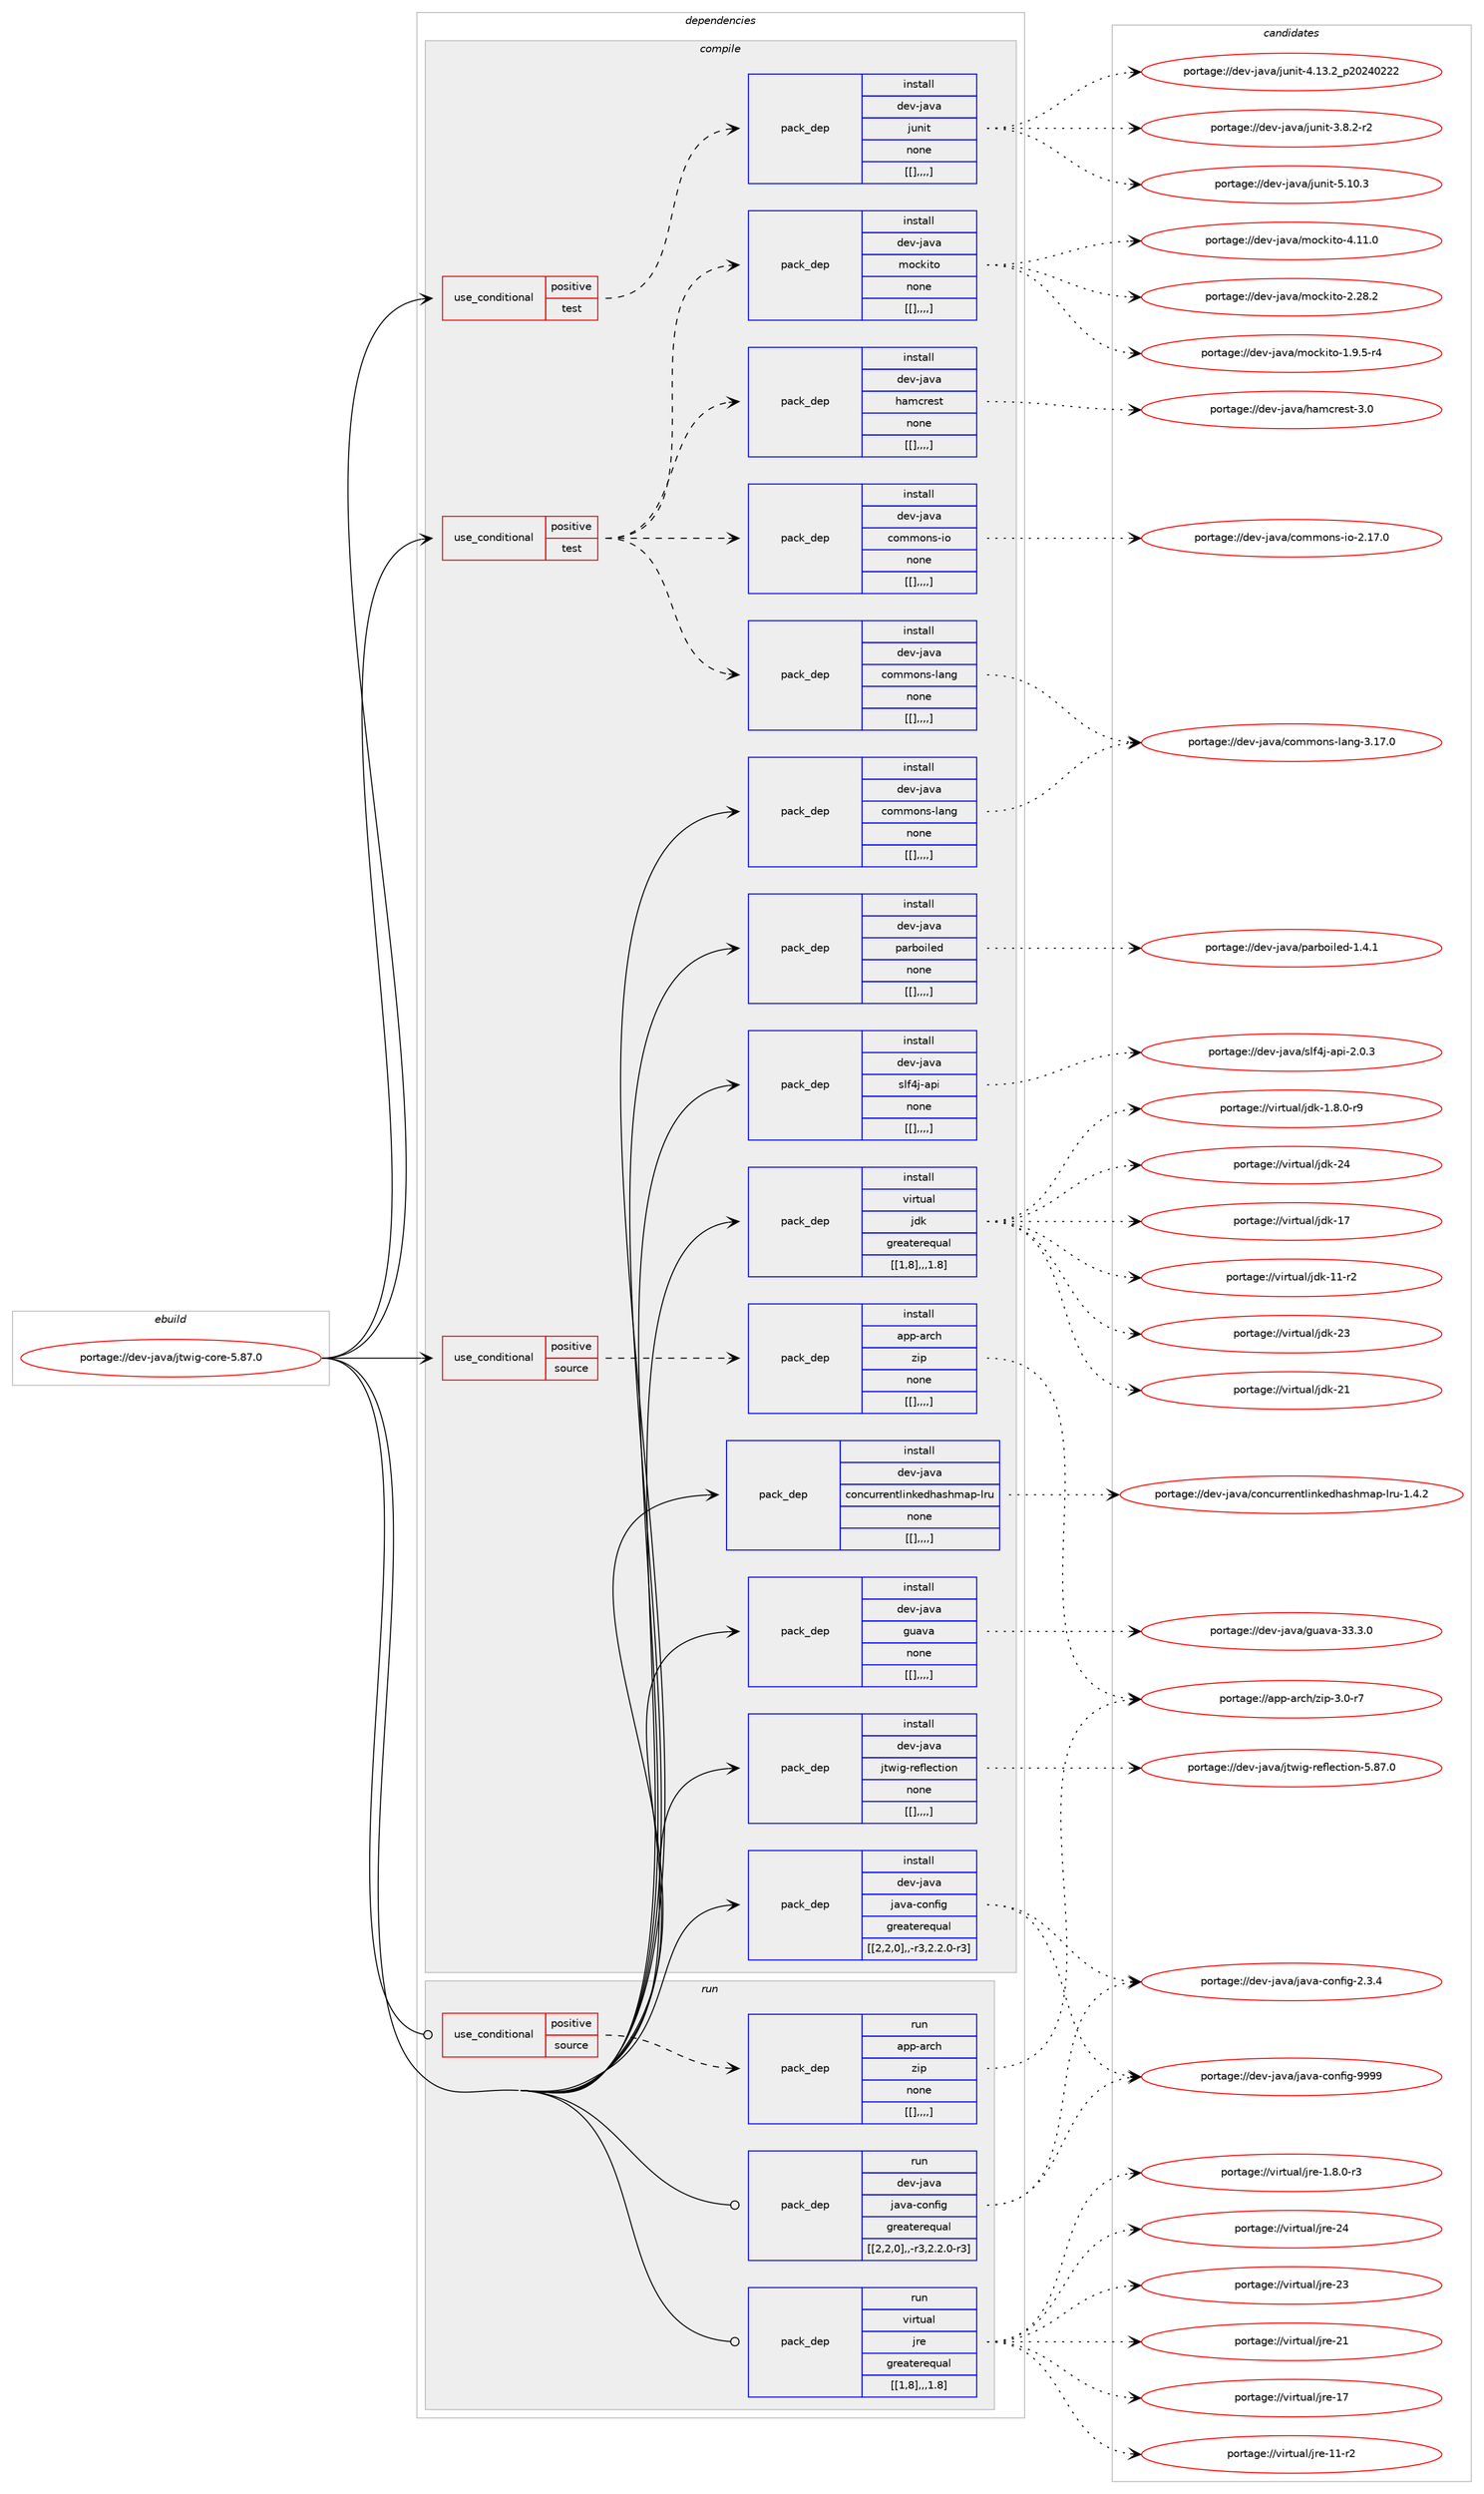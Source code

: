 digraph prolog {

# *************
# Graph options
# *************

newrank=true;
concentrate=true;
compound=true;
graph [rankdir=LR,fontname=Helvetica,fontsize=10,ranksep=1.5];#, ranksep=2.5, nodesep=0.2];
edge  [arrowhead=vee];
node  [fontname=Helvetica,fontsize=10];

# **********
# The ebuild
# **********

subgraph cluster_leftcol {
color=gray;
label=<<i>ebuild</i>>;
id [label="portage://dev-java/jtwig-core-5.87.0", color=red, width=4, href="../dev-java/jtwig-core-5.87.0.svg"];
}

# ****************
# The dependencies
# ****************

subgraph cluster_midcol {
color=gray;
label=<<i>dependencies</i>>;
subgraph cluster_compile {
fillcolor="#eeeeee";
style=filled;
label=<<i>compile</i>>;
subgraph cond23972 {
dependency99750 [label=<<TABLE BORDER="0" CELLBORDER="1" CELLSPACING="0" CELLPADDING="4"><TR><TD ROWSPAN="3" CELLPADDING="10">use_conditional</TD></TR><TR><TD>positive</TD></TR><TR><TD>source</TD></TR></TABLE>>, shape=none, color=red];
subgraph pack74661 {
dependency99796 [label=<<TABLE BORDER="0" CELLBORDER="1" CELLSPACING="0" CELLPADDING="4" WIDTH="220"><TR><TD ROWSPAN="6" CELLPADDING="30">pack_dep</TD></TR><TR><TD WIDTH="110">install</TD></TR><TR><TD>app-arch</TD></TR><TR><TD>zip</TD></TR><TR><TD>none</TD></TR><TR><TD>[[],,,,]</TD></TR></TABLE>>, shape=none, color=blue];
}
dependency99750:e -> dependency99796:w [weight=20,style="dashed",arrowhead="vee"];
}
id:e -> dependency99750:w [weight=20,style="solid",arrowhead="vee"];
subgraph cond23992 {
dependency99842 [label=<<TABLE BORDER="0" CELLBORDER="1" CELLSPACING="0" CELLPADDING="4"><TR><TD ROWSPAN="3" CELLPADDING="10">use_conditional</TD></TR><TR><TD>positive</TD></TR><TR><TD>test</TD></TR></TABLE>>, shape=none, color=red];
subgraph pack74735 {
dependency99873 [label=<<TABLE BORDER="0" CELLBORDER="1" CELLSPACING="0" CELLPADDING="4" WIDTH="220"><TR><TD ROWSPAN="6" CELLPADDING="30">pack_dep</TD></TR><TR><TD WIDTH="110">install</TD></TR><TR><TD>dev-java</TD></TR><TR><TD>commons-io</TD></TR><TR><TD>none</TD></TR><TR><TD>[[],,,,]</TD></TR></TABLE>>, shape=none, color=blue];
}
dependency99842:e -> dependency99873:w [weight=20,style="dashed",arrowhead="vee"];
subgraph pack74767 {
dependency99911 [label=<<TABLE BORDER="0" CELLBORDER="1" CELLSPACING="0" CELLPADDING="4" WIDTH="220"><TR><TD ROWSPAN="6" CELLPADDING="30">pack_dep</TD></TR><TR><TD WIDTH="110">install</TD></TR><TR><TD>dev-java</TD></TR><TR><TD>commons-lang</TD></TR><TR><TD>none</TD></TR><TR><TD>[[],,,,]</TD></TR></TABLE>>, shape=none, color=blue];
}
dependency99842:e -> dependency99911:w [weight=20,style="dashed",arrowhead="vee"];
subgraph pack74797 {
dependency99942 [label=<<TABLE BORDER="0" CELLBORDER="1" CELLSPACING="0" CELLPADDING="4" WIDTH="220"><TR><TD ROWSPAN="6" CELLPADDING="30">pack_dep</TD></TR><TR><TD WIDTH="110">install</TD></TR><TR><TD>dev-java</TD></TR><TR><TD>hamcrest</TD></TR><TR><TD>none</TD></TR><TR><TD>[[],,,,]</TD></TR></TABLE>>, shape=none, color=blue];
}
dependency99842:e -> dependency99942:w [weight=20,style="dashed",arrowhead="vee"];
subgraph pack74810 {
dependency99986 [label=<<TABLE BORDER="0" CELLBORDER="1" CELLSPACING="0" CELLPADDING="4" WIDTH="220"><TR><TD ROWSPAN="6" CELLPADDING="30">pack_dep</TD></TR><TR><TD WIDTH="110">install</TD></TR><TR><TD>dev-java</TD></TR><TR><TD>mockito</TD></TR><TR><TD>none</TD></TR><TR><TD>[[],,,,]</TD></TR></TABLE>>, shape=none, color=blue];
}
dependency99842:e -> dependency99986:w [weight=20,style="dashed",arrowhead="vee"];
}
id:e -> dependency99842:w [weight=20,style="solid",arrowhead="vee"];
subgraph cond24022 {
dependency100021 [label=<<TABLE BORDER="0" CELLBORDER="1" CELLSPACING="0" CELLPADDING="4"><TR><TD ROWSPAN="3" CELLPADDING="10">use_conditional</TD></TR><TR><TD>positive</TD></TR><TR><TD>test</TD></TR></TABLE>>, shape=none, color=red];
subgraph pack74902 {
dependency100109 [label=<<TABLE BORDER="0" CELLBORDER="1" CELLSPACING="0" CELLPADDING="4" WIDTH="220"><TR><TD ROWSPAN="6" CELLPADDING="30">pack_dep</TD></TR><TR><TD WIDTH="110">install</TD></TR><TR><TD>dev-java</TD></TR><TR><TD>junit</TD></TR><TR><TD>none</TD></TR><TR><TD>[[],,,,]</TD></TR></TABLE>>, shape=none, color=blue];
}
dependency100021:e -> dependency100109:w [weight=20,style="dashed",arrowhead="vee"];
}
id:e -> dependency100021:w [weight=20,style="solid",arrowhead="vee"];
subgraph pack74945 {
dependency100113 [label=<<TABLE BORDER="0" CELLBORDER="1" CELLSPACING="0" CELLPADDING="4" WIDTH="220"><TR><TD ROWSPAN="6" CELLPADDING="30">pack_dep</TD></TR><TR><TD WIDTH="110">install</TD></TR><TR><TD>dev-java</TD></TR><TR><TD>commons-lang</TD></TR><TR><TD>none</TD></TR><TR><TD>[[],,,,]</TD></TR></TABLE>>, shape=none, color=blue];
}
id:e -> dependency100113:w [weight=20,style="solid",arrowhead="vee"];
subgraph pack74961 {
dependency100153 [label=<<TABLE BORDER="0" CELLBORDER="1" CELLSPACING="0" CELLPADDING="4" WIDTH="220"><TR><TD ROWSPAN="6" CELLPADDING="30">pack_dep</TD></TR><TR><TD WIDTH="110">install</TD></TR><TR><TD>dev-java</TD></TR><TR><TD>concurrentlinkedhashmap-lru</TD></TR><TR><TD>none</TD></TR><TR><TD>[[],,,,]</TD></TR></TABLE>>, shape=none, color=blue];
}
id:e -> dependency100153:w [weight=20,style="solid",arrowhead="vee"];
subgraph pack75033 {
dependency100223 [label=<<TABLE BORDER="0" CELLBORDER="1" CELLSPACING="0" CELLPADDING="4" WIDTH="220"><TR><TD ROWSPAN="6" CELLPADDING="30">pack_dep</TD></TR><TR><TD WIDTH="110">install</TD></TR><TR><TD>dev-java</TD></TR><TR><TD>guava</TD></TR><TR><TD>none</TD></TR><TR><TD>[[],,,,]</TD></TR></TABLE>>, shape=none, color=blue];
}
id:e -> dependency100223:w [weight=20,style="solid",arrowhead="vee"];
subgraph pack75050 {
dependency100266 [label=<<TABLE BORDER="0" CELLBORDER="1" CELLSPACING="0" CELLPADDING="4" WIDTH="220"><TR><TD ROWSPAN="6" CELLPADDING="30">pack_dep</TD></TR><TR><TD WIDTH="110">install</TD></TR><TR><TD>dev-java</TD></TR><TR><TD>java-config</TD></TR><TR><TD>greaterequal</TD></TR><TR><TD>[[2,2,0],,-r3,2.2.0-r3]</TD></TR></TABLE>>, shape=none, color=blue];
}
id:e -> dependency100266:w [weight=20,style="solid",arrowhead="vee"];
subgraph pack75066 {
dependency100308 [label=<<TABLE BORDER="0" CELLBORDER="1" CELLSPACING="0" CELLPADDING="4" WIDTH="220"><TR><TD ROWSPAN="6" CELLPADDING="30">pack_dep</TD></TR><TR><TD WIDTH="110">install</TD></TR><TR><TD>dev-java</TD></TR><TR><TD>jtwig-reflection</TD></TR><TR><TD>none</TD></TR><TR><TD>[[],,,,]</TD></TR></TABLE>>, shape=none, color=blue];
}
id:e -> dependency100308:w [weight=20,style="solid",arrowhead="vee"];
subgraph pack75100 {
dependency100326 [label=<<TABLE BORDER="0" CELLBORDER="1" CELLSPACING="0" CELLPADDING="4" WIDTH="220"><TR><TD ROWSPAN="6" CELLPADDING="30">pack_dep</TD></TR><TR><TD WIDTH="110">install</TD></TR><TR><TD>dev-java</TD></TR><TR><TD>parboiled</TD></TR><TR><TD>none</TD></TR><TR><TD>[[],,,,]</TD></TR></TABLE>>, shape=none, color=blue];
}
id:e -> dependency100326:w [weight=20,style="solid",arrowhead="vee"];
subgraph pack75132 {
dependency100377 [label=<<TABLE BORDER="0" CELLBORDER="1" CELLSPACING="0" CELLPADDING="4" WIDTH="220"><TR><TD ROWSPAN="6" CELLPADDING="30">pack_dep</TD></TR><TR><TD WIDTH="110">install</TD></TR><TR><TD>dev-java</TD></TR><TR><TD>slf4j-api</TD></TR><TR><TD>none</TD></TR><TR><TD>[[],,,,]</TD></TR></TABLE>>, shape=none, color=blue];
}
id:e -> dependency100377:w [weight=20,style="solid",arrowhead="vee"];
subgraph pack75189 {
dependency100418 [label=<<TABLE BORDER="0" CELLBORDER="1" CELLSPACING="0" CELLPADDING="4" WIDTH="220"><TR><TD ROWSPAN="6" CELLPADDING="30">pack_dep</TD></TR><TR><TD WIDTH="110">install</TD></TR><TR><TD>virtual</TD></TR><TR><TD>jdk</TD></TR><TR><TD>greaterequal</TD></TR><TR><TD>[[1,8],,,1.8]</TD></TR></TABLE>>, shape=none, color=blue];
}
id:e -> dependency100418:w [weight=20,style="solid",arrowhead="vee"];
}
subgraph cluster_compileandrun {
fillcolor="#eeeeee";
style=filled;
label=<<i>compile and run</i>>;
}
subgraph cluster_run {
fillcolor="#eeeeee";
style=filled;
label=<<i>run</i>>;
subgraph cond24112 {
dependency100464 [label=<<TABLE BORDER="0" CELLBORDER="1" CELLSPACING="0" CELLPADDING="4"><TR><TD ROWSPAN="3" CELLPADDING="10">use_conditional</TD></TR><TR><TD>positive</TD></TR><TR><TD>source</TD></TR></TABLE>>, shape=none, color=red];
subgraph pack75222 {
dependency100487 [label=<<TABLE BORDER="0" CELLBORDER="1" CELLSPACING="0" CELLPADDING="4" WIDTH="220"><TR><TD ROWSPAN="6" CELLPADDING="30">pack_dep</TD></TR><TR><TD WIDTH="110">run</TD></TR><TR><TD>app-arch</TD></TR><TR><TD>zip</TD></TR><TR><TD>none</TD></TR><TR><TD>[[],,,,]</TD></TR></TABLE>>, shape=none, color=blue];
}
dependency100464:e -> dependency100487:w [weight=20,style="dashed",arrowhead="vee"];
}
id:e -> dependency100464:w [weight=20,style="solid",arrowhead="odot"];
subgraph pack75260 {
dependency100509 [label=<<TABLE BORDER="0" CELLBORDER="1" CELLSPACING="0" CELLPADDING="4" WIDTH="220"><TR><TD ROWSPAN="6" CELLPADDING="30">pack_dep</TD></TR><TR><TD WIDTH="110">run</TD></TR><TR><TD>dev-java</TD></TR><TR><TD>java-config</TD></TR><TR><TD>greaterequal</TD></TR><TR><TD>[[2,2,0],,-r3,2.2.0-r3]</TD></TR></TABLE>>, shape=none, color=blue];
}
id:e -> dependency100509:w [weight=20,style="solid",arrowhead="odot"];
subgraph pack75261 {
dependency100582 [label=<<TABLE BORDER="0" CELLBORDER="1" CELLSPACING="0" CELLPADDING="4" WIDTH="220"><TR><TD ROWSPAN="6" CELLPADDING="30">pack_dep</TD></TR><TR><TD WIDTH="110">run</TD></TR><TR><TD>virtual</TD></TR><TR><TD>jre</TD></TR><TR><TD>greaterequal</TD></TR><TR><TD>[[1,8],,,1.8]</TD></TR></TABLE>>, shape=none, color=blue];
}
id:e -> dependency100582:w [weight=20,style="solid",arrowhead="odot"];
}
}

# **************
# The candidates
# **************

subgraph cluster_choices {
rank=same;
color=gray;
label=<<i>candidates</i>>;

subgraph choice74885 {
color=black;
nodesep=1;
choice9711211245971149910447122105112455146484511455 [label="portage://app-arch/zip-3.0-r7", color=red, width=4,href="../app-arch/zip-3.0-r7.svg"];
dependency99796:e -> choice9711211245971149910447122105112455146484511455:w [style=dotted,weight="100"];
}
subgraph choice74887 {
color=black;
nodesep=1;
choice10010111845106971189747991111091091111101154510511145504649554648 [label="portage://dev-java/commons-io-2.17.0", color=red, width=4,href="../dev-java/commons-io-2.17.0.svg"];
dependency99873:e -> choice10010111845106971189747991111091091111101154510511145504649554648:w [style=dotted,weight="100"];
}
subgraph choice74907 {
color=black;
nodesep=1;
choice1001011184510697118974799111109109111110115451089711010345514649554648 [label="portage://dev-java/commons-lang-3.17.0", color=red, width=4,href="../dev-java/commons-lang-3.17.0.svg"];
dependency99911:e -> choice1001011184510697118974799111109109111110115451089711010345514649554648:w [style=dotted,weight="100"];
}
subgraph choice74915 {
color=black;
nodesep=1;
choice10010111845106971189747104971099911410111511645514648 [label="portage://dev-java/hamcrest-3.0", color=red, width=4,href="../dev-java/hamcrest-3.0.svg"];
dependency99942:e -> choice10010111845106971189747104971099911410111511645514648:w [style=dotted,weight="100"];
}
subgraph choice74964 {
color=black;
nodesep=1;
choice100101118451069711897471091119910710511611145524649494648 [label="portage://dev-java/mockito-4.11.0", color=red, width=4,href="../dev-java/mockito-4.11.0.svg"];
choice100101118451069711897471091119910710511611145504650564650 [label="portage://dev-java/mockito-2.28.2", color=red, width=4,href="../dev-java/mockito-2.28.2.svg"];
choice10010111845106971189747109111991071051161114549465746534511452 [label="portage://dev-java/mockito-1.9.5-r4", color=red, width=4,href="../dev-java/mockito-1.9.5-r4.svg"];
dependency99986:e -> choice100101118451069711897471091119910710511611145524649494648:w [style=dotted,weight="100"];
dependency99986:e -> choice100101118451069711897471091119910710511611145504650564650:w [style=dotted,weight="100"];
dependency99986:e -> choice10010111845106971189747109111991071051161114549465746534511452:w [style=dotted,weight="100"];
}
subgraph choice74975 {
color=black;
nodesep=1;
choice1001011184510697118974710611711010511645534649484651 [label="portage://dev-java/junit-5.10.3", color=red, width=4,href="../dev-java/junit-5.10.3.svg"];
choice1001011184510697118974710611711010511645524649514650951125048505248505050 [label="portage://dev-java/junit-4.13.2_p20240222", color=red, width=4,href="../dev-java/junit-4.13.2_p20240222.svg"];
choice100101118451069711897471061171101051164551465646504511450 [label="portage://dev-java/junit-3.8.2-r2", color=red, width=4,href="../dev-java/junit-3.8.2-r2.svg"];
dependency100109:e -> choice1001011184510697118974710611711010511645534649484651:w [style=dotted,weight="100"];
dependency100109:e -> choice1001011184510697118974710611711010511645524649514650951125048505248505050:w [style=dotted,weight="100"];
dependency100109:e -> choice100101118451069711897471061171101051164551465646504511450:w [style=dotted,weight="100"];
}
subgraph choice75003 {
color=black;
nodesep=1;
choice1001011184510697118974799111109109111110115451089711010345514649554648 [label="portage://dev-java/commons-lang-3.17.0", color=red, width=4,href="../dev-java/commons-lang-3.17.0.svg"];
dependency100113:e -> choice1001011184510697118974799111109109111110115451089711010345514649554648:w [style=dotted,weight="100"];
}
subgraph choice75004 {
color=black;
nodesep=1;
choice100101118451069711897479911111099117114114101110116108105110107101100104971151041099711245108114117454946524650 [label="portage://dev-java/concurrentlinkedhashmap-lru-1.4.2", color=red, width=4,href="../dev-java/concurrentlinkedhashmap-lru-1.4.2.svg"];
dependency100153:e -> choice100101118451069711897479911111099117114114101110116108105110107101100104971151041099711245108114117454946524650:w [style=dotted,weight="100"];
}
subgraph choice75006 {
color=black;
nodesep=1;
choice10010111845106971189747103117971189745515146514648 [label="portage://dev-java/guava-33.3.0", color=red, width=4,href="../dev-java/guava-33.3.0.svg"];
dependency100223:e -> choice10010111845106971189747103117971189745515146514648:w [style=dotted,weight="100"];
}
subgraph choice75008 {
color=black;
nodesep=1;
choice10010111845106971189747106971189745991111101021051034557575757 [label="portage://dev-java/java-config-9999", color=red, width=4,href="../dev-java/java-config-9999.svg"];
choice1001011184510697118974710697118974599111110102105103455046514652 [label="portage://dev-java/java-config-2.3.4", color=red, width=4,href="../dev-java/java-config-2.3.4.svg"];
dependency100266:e -> choice10010111845106971189747106971189745991111101021051034557575757:w [style=dotted,weight="100"];
dependency100266:e -> choice1001011184510697118974710697118974599111110102105103455046514652:w [style=dotted,weight="100"];
}
subgraph choice75081 {
color=black;
nodesep=1;
choice10010111845106971189747106116119105103451141011021081019911610511111045534656554648 [label="portage://dev-java/jtwig-reflection-5.87.0", color=red, width=4,href="../dev-java/jtwig-reflection-5.87.0.svg"];
dependency100308:e -> choice10010111845106971189747106116119105103451141011021081019911610511111045534656554648:w [style=dotted,weight="100"];
}
subgraph choice75082 {
color=black;
nodesep=1;
choice100101118451069711897471129711498111105108101100454946524649 [label="portage://dev-java/parboiled-1.4.1", color=red, width=4,href="../dev-java/parboiled-1.4.1.svg"];
dependency100326:e -> choice100101118451069711897471129711498111105108101100454946524649:w [style=dotted,weight="100"];
}
subgraph choice75099 {
color=black;
nodesep=1;
choice10010111845106971189747115108102521064597112105455046484651 [label="portage://dev-java/slf4j-api-2.0.3", color=red, width=4,href="../dev-java/slf4j-api-2.0.3.svg"];
dependency100377:e -> choice10010111845106971189747115108102521064597112105455046484651:w [style=dotted,weight="100"];
}
subgraph choice75102 {
color=black;
nodesep=1;
choice1181051141161179710847106100107455052 [label="portage://virtual/jdk-24", color=red, width=4,href="../virtual/jdk-24.svg"];
choice1181051141161179710847106100107455051 [label="portage://virtual/jdk-23", color=red, width=4,href="../virtual/jdk-23.svg"];
choice1181051141161179710847106100107455049 [label="portage://virtual/jdk-21", color=red, width=4,href="../virtual/jdk-21.svg"];
choice1181051141161179710847106100107454955 [label="portage://virtual/jdk-17", color=red, width=4,href="../virtual/jdk-17.svg"];
choice11810511411611797108471061001074549494511450 [label="portage://virtual/jdk-11-r2", color=red, width=4,href="../virtual/jdk-11-r2.svg"];
choice11810511411611797108471061001074549465646484511457 [label="portage://virtual/jdk-1.8.0-r9", color=red, width=4,href="../virtual/jdk-1.8.0-r9.svg"];
dependency100418:e -> choice1181051141161179710847106100107455052:w [style=dotted,weight="100"];
dependency100418:e -> choice1181051141161179710847106100107455051:w [style=dotted,weight="100"];
dependency100418:e -> choice1181051141161179710847106100107455049:w [style=dotted,weight="100"];
dependency100418:e -> choice1181051141161179710847106100107454955:w [style=dotted,weight="100"];
dependency100418:e -> choice11810511411611797108471061001074549494511450:w [style=dotted,weight="100"];
dependency100418:e -> choice11810511411611797108471061001074549465646484511457:w [style=dotted,weight="100"];
}
subgraph choice75115 {
color=black;
nodesep=1;
choice9711211245971149910447122105112455146484511455 [label="portage://app-arch/zip-3.0-r7", color=red, width=4,href="../app-arch/zip-3.0-r7.svg"];
dependency100487:e -> choice9711211245971149910447122105112455146484511455:w [style=dotted,weight="100"];
}
subgraph choice75118 {
color=black;
nodesep=1;
choice10010111845106971189747106971189745991111101021051034557575757 [label="portage://dev-java/java-config-9999", color=red, width=4,href="../dev-java/java-config-9999.svg"];
choice1001011184510697118974710697118974599111110102105103455046514652 [label="portage://dev-java/java-config-2.3.4", color=red, width=4,href="../dev-java/java-config-2.3.4.svg"];
dependency100509:e -> choice10010111845106971189747106971189745991111101021051034557575757:w [style=dotted,weight="100"];
dependency100509:e -> choice1001011184510697118974710697118974599111110102105103455046514652:w [style=dotted,weight="100"];
}
subgraph choice75121 {
color=black;
nodesep=1;
choice1181051141161179710847106114101455052 [label="portage://virtual/jre-24", color=red, width=4,href="../virtual/jre-24.svg"];
choice1181051141161179710847106114101455051 [label="portage://virtual/jre-23", color=red, width=4,href="../virtual/jre-23.svg"];
choice1181051141161179710847106114101455049 [label="portage://virtual/jre-21", color=red, width=4,href="../virtual/jre-21.svg"];
choice1181051141161179710847106114101454955 [label="portage://virtual/jre-17", color=red, width=4,href="../virtual/jre-17.svg"];
choice11810511411611797108471061141014549494511450 [label="portage://virtual/jre-11-r2", color=red, width=4,href="../virtual/jre-11-r2.svg"];
choice11810511411611797108471061141014549465646484511451 [label="portage://virtual/jre-1.8.0-r3", color=red, width=4,href="../virtual/jre-1.8.0-r3.svg"];
dependency100582:e -> choice1181051141161179710847106114101455052:w [style=dotted,weight="100"];
dependency100582:e -> choice1181051141161179710847106114101455051:w [style=dotted,weight="100"];
dependency100582:e -> choice1181051141161179710847106114101455049:w [style=dotted,weight="100"];
dependency100582:e -> choice1181051141161179710847106114101454955:w [style=dotted,weight="100"];
dependency100582:e -> choice11810511411611797108471061141014549494511450:w [style=dotted,weight="100"];
dependency100582:e -> choice11810511411611797108471061141014549465646484511451:w [style=dotted,weight="100"];
}
}

}
